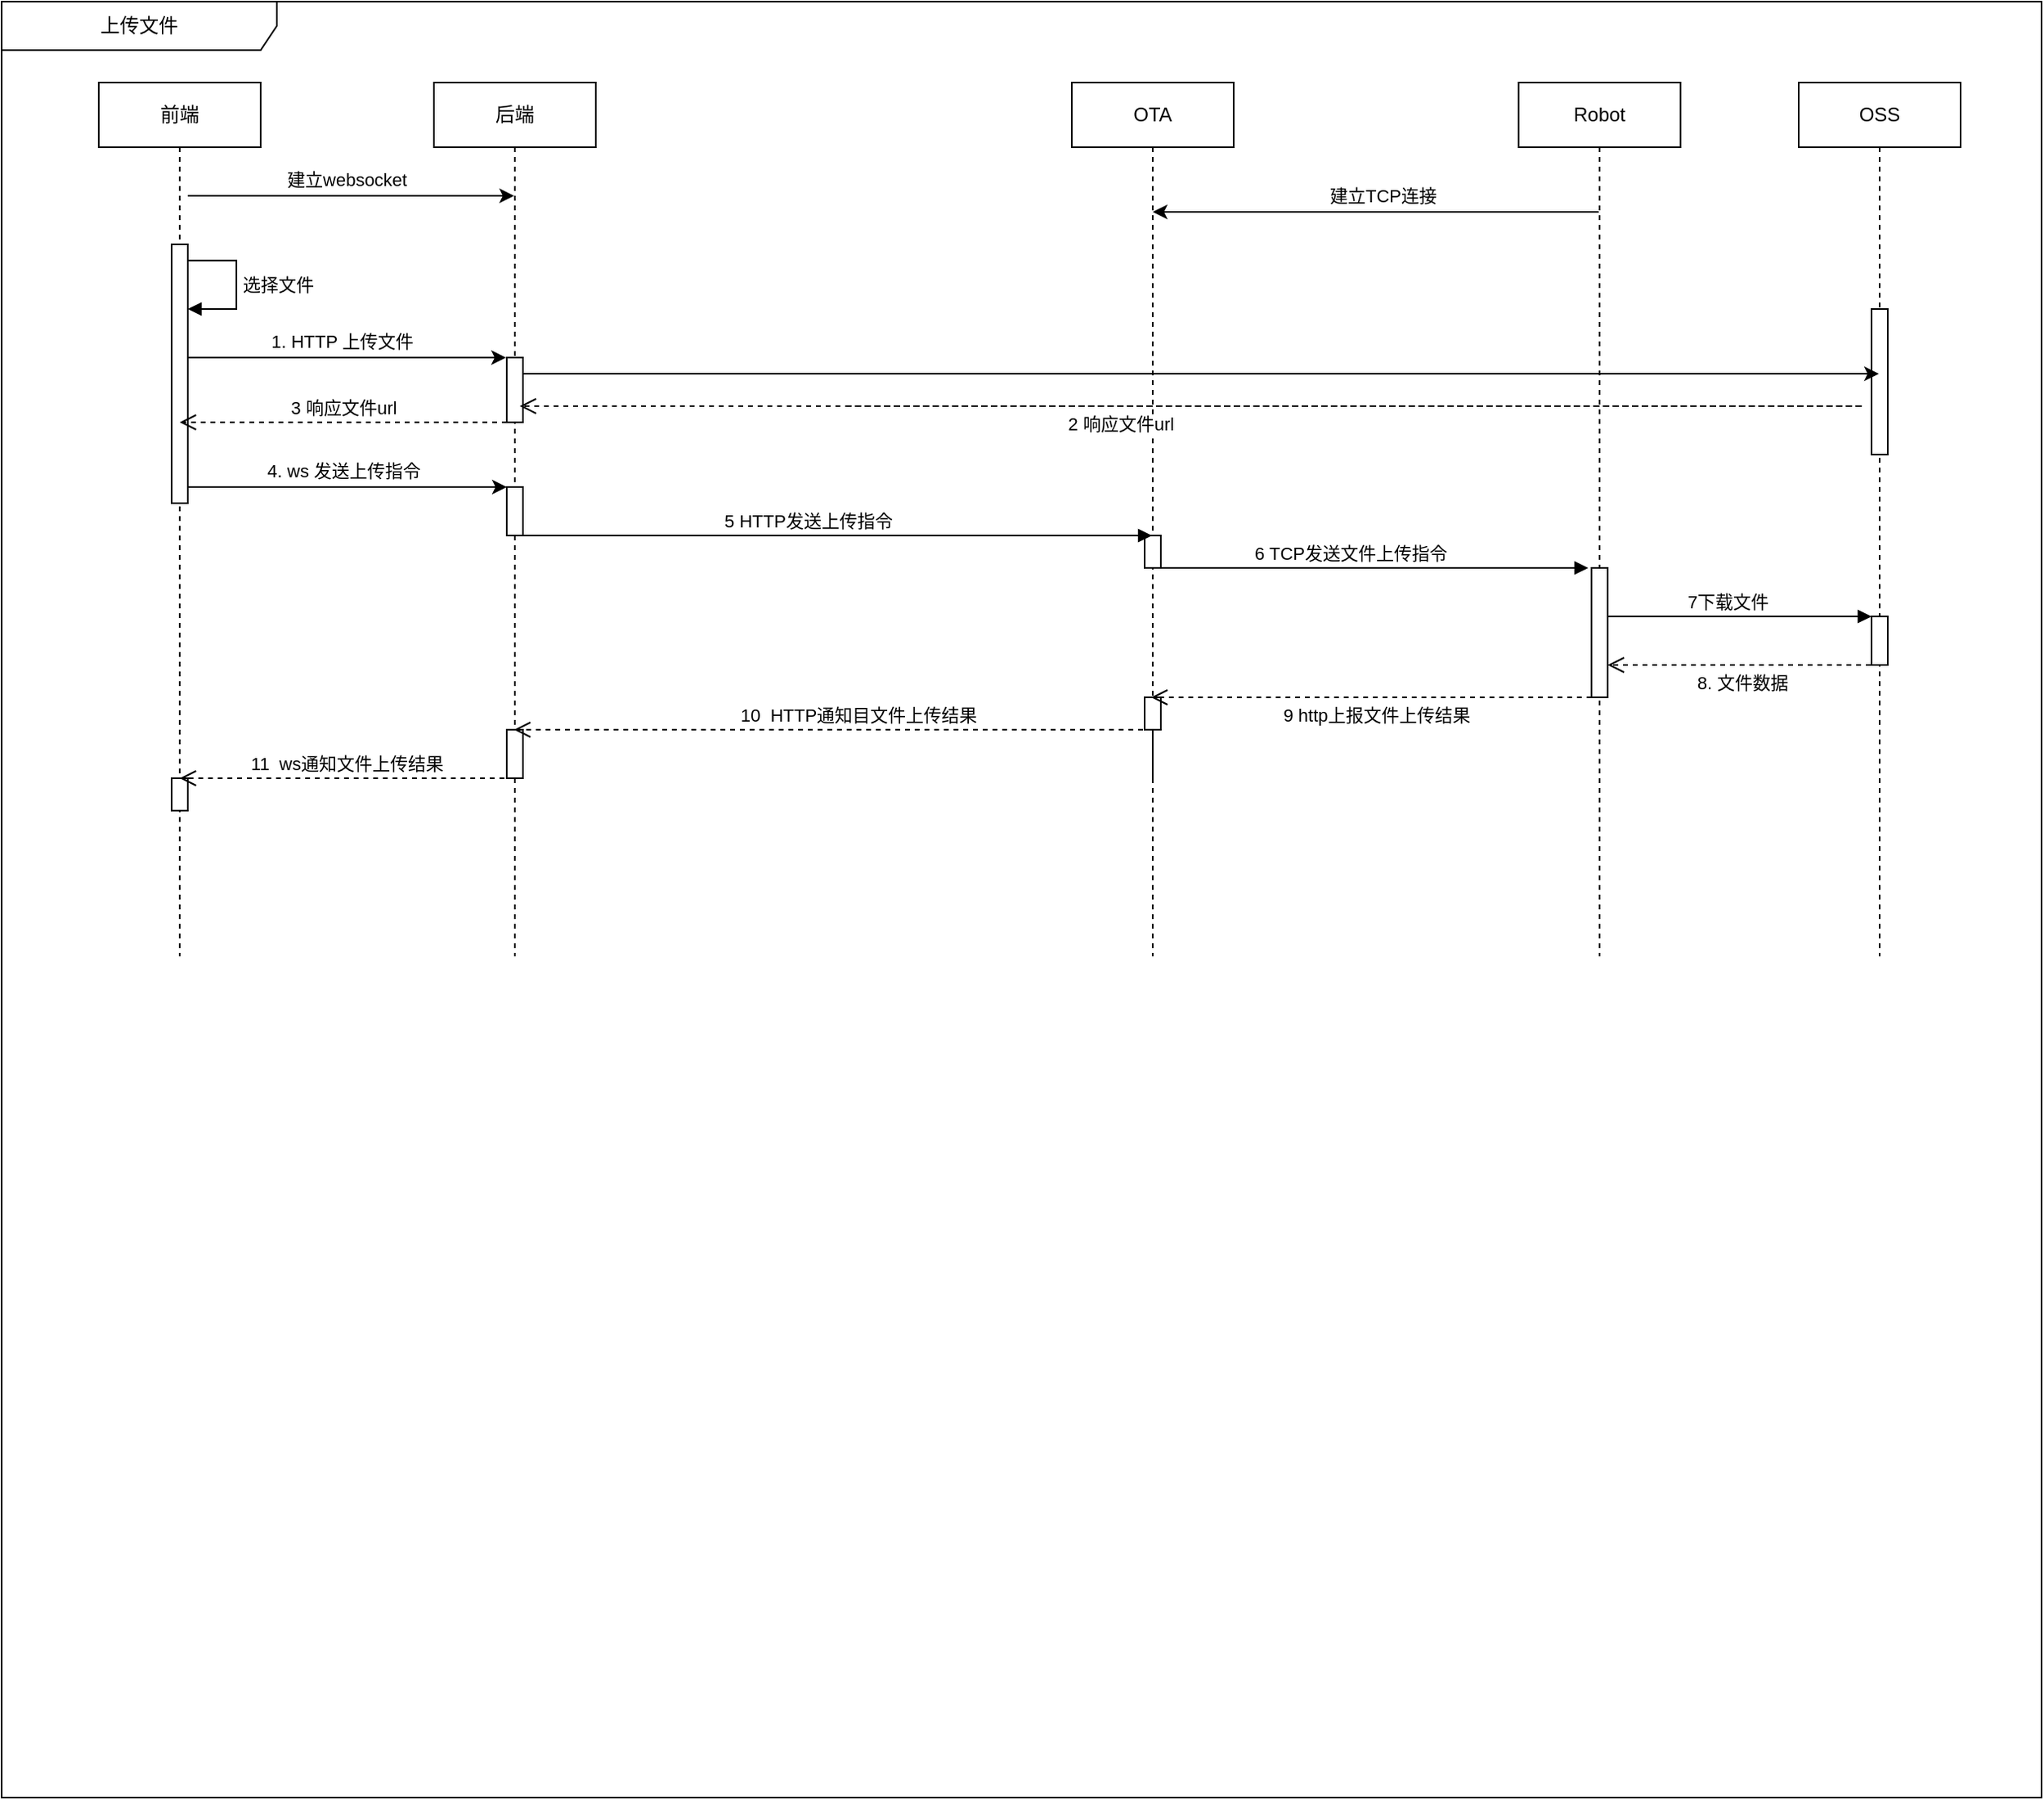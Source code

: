 <mxfile version="21.6.6" type="github">
  <diagram name="第 1 页" id="OGliJOE4tW2DUMZxxRDU">
    <mxGraphModel dx="1379" dy="756" grid="1" gridSize="10" guides="1" tooltips="1" connect="1" arrows="1" fold="1" page="1" pageScale="1" pageWidth="827" pageHeight="1169" math="0" shadow="0">
      <root>
        <mxCell id="0" />
        <mxCell id="1" parent="0" />
        <mxCell id="7R4Kz0LJVm2sexOzA-uK-1" value="Robot" style="shape=umlLifeline;perimeter=lifelinePerimeter;whiteSpace=wrap;html=1;container=1;dropTarget=0;collapsible=0;recursiveResize=0;outlineConnect=0;portConstraint=eastwest;newEdgeStyle={&quot;edgeStyle&quot;:&quot;elbowEdgeStyle&quot;,&quot;elbow&quot;:&quot;vertical&quot;,&quot;curved&quot;:0,&quot;rounded&quot;:0};" parent="1" vertex="1">
          <mxGeometry x="947" y="60" width="100" height="540" as="geometry" />
        </mxCell>
        <mxCell id="7R4Kz0LJVm2sexOzA-uK-2" value="上传文件" style="shape=umlFrame;whiteSpace=wrap;html=1;pointerEvents=0;width=170;height=30;" parent="1" vertex="1">
          <mxGeometry x="10" y="10" width="1260" height="1110" as="geometry" />
        </mxCell>
        <mxCell id="7R4Kz0LJVm2sexOzA-uK-3" value="OTA" style="shape=umlLifeline;perimeter=lifelinePerimeter;whiteSpace=wrap;html=1;container=1;dropTarget=0;collapsible=0;recursiveResize=0;outlineConnect=0;portConstraint=eastwest;newEdgeStyle={&quot;edgeStyle&quot;:&quot;elbowEdgeStyle&quot;,&quot;elbow&quot;:&quot;vertical&quot;,&quot;curved&quot;:0,&quot;rounded&quot;:0};" parent="1" vertex="1">
          <mxGeometry x="671" y="60" width="100" height="540" as="geometry" />
        </mxCell>
        <mxCell id="dUjvd-HKNAqpHXVFM26k-44" value="" style="html=1;points=[];perimeter=orthogonalPerimeter;outlineConnect=0;targetShapes=umlLifeline;portConstraint=eastwest;newEdgeStyle={&quot;edgeStyle&quot;:&quot;elbowEdgeStyle&quot;,&quot;elbow&quot;:&quot;vertical&quot;,&quot;curved&quot;:0,&quot;rounded&quot;:0};" parent="7R4Kz0LJVm2sexOzA-uK-3" vertex="1">
          <mxGeometry x="45" y="280" width="10" height="20" as="geometry" />
        </mxCell>
        <mxCell id="7R4Kz0LJVm2sexOzA-uK-14" value="" style="html=1;points=[];perimeter=orthogonalPerimeter;outlineConnect=0;targetShapes=umlLifeline;portConstraint=eastwest;newEdgeStyle={&quot;edgeStyle&quot;:&quot;elbowEdgeStyle&quot;,&quot;elbow&quot;:&quot;vertical&quot;,&quot;curved&quot;:0,&quot;rounded&quot;:0};" parent="7R4Kz0LJVm2sexOzA-uK-3" vertex="1">
          <mxGeometry x="45" y="380" width="10" height="20" as="geometry" />
        </mxCell>
        <mxCell id="7R4Kz0LJVm2sexOzA-uK-4" value="后端" style="shape=umlLifeline;perimeter=lifelinePerimeter;whiteSpace=wrap;html=1;container=1;dropTarget=0;collapsible=0;recursiveResize=0;outlineConnect=0;portConstraint=eastwest;newEdgeStyle={&quot;edgeStyle&quot;:&quot;elbowEdgeStyle&quot;,&quot;elbow&quot;:&quot;vertical&quot;,&quot;curved&quot;:0,&quot;rounded&quot;:0};" parent="1" vertex="1">
          <mxGeometry x="277" y="60" width="100" height="540" as="geometry" />
        </mxCell>
        <mxCell id="7R4Kz0LJVm2sexOzA-uK-35" value="" style="html=1;points=[];perimeter=orthogonalPerimeter;outlineConnect=0;targetShapes=umlLifeline;portConstraint=eastwest;newEdgeStyle={&quot;edgeStyle&quot;:&quot;elbowEdgeStyle&quot;,&quot;elbow&quot;:&quot;vertical&quot;,&quot;curved&quot;:0,&quot;rounded&quot;:0};" parent="7R4Kz0LJVm2sexOzA-uK-4" vertex="1">
          <mxGeometry x="45" y="400" width="10" height="30" as="geometry" />
        </mxCell>
        <mxCell id="dUjvd-HKNAqpHXVFM26k-61" value="" style="html=1;points=[];perimeter=orthogonalPerimeter;outlineConnect=0;targetShapes=umlLifeline;portConstraint=eastwest;newEdgeStyle={&quot;edgeStyle&quot;:&quot;elbowEdgeStyle&quot;,&quot;elbow&quot;:&quot;vertical&quot;,&quot;curved&quot;:0,&quot;rounded&quot;:0};" parent="7R4Kz0LJVm2sexOzA-uK-4" vertex="1">
          <mxGeometry x="45" y="170" width="10" height="40" as="geometry" />
        </mxCell>
        <mxCell id="dUjvd-HKNAqpHXVFM26k-40" value="" style="html=1;points=[];perimeter=orthogonalPerimeter;outlineConnect=0;targetShapes=umlLifeline;portConstraint=eastwest;newEdgeStyle={&quot;edgeStyle&quot;:&quot;elbowEdgeStyle&quot;,&quot;elbow&quot;:&quot;vertical&quot;,&quot;curved&quot;:0,&quot;rounded&quot;:0};" parent="7R4Kz0LJVm2sexOzA-uK-4" vertex="1">
          <mxGeometry x="45" y="250" width="10" height="30" as="geometry" />
        </mxCell>
        <mxCell id="7R4Kz0LJVm2sexOzA-uK-11" value="" style="html=1;points=[];perimeter=orthogonalPerimeter;outlineConnect=0;targetShapes=umlLifeline;portConstraint=eastwest;newEdgeStyle={&quot;edgeStyle&quot;:&quot;elbowEdgeStyle&quot;,&quot;elbow&quot;:&quot;vertical&quot;,&quot;curved&quot;:0,&quot;rounded&quot;:0};" parent="1" vertex="1">
          <mxGeometry x="992" y="360" width="10" height="80" as="geometry" />
        </mxCell>
        <mxCell id="7R4Kz0LJVm2sexOzA-uK-12" value="5 HTTP发送上传指令" style="html=1;verticalAlign=bottom;endArrow=block;edgeStyle=elbowEdgeStyle;elbow=vertical;curved=0;rounded=0;startArrow=none;" parent="1" target="7R4Kz0LJVm2sexOzA-uK-3" edge="1">
          <mxGeometry x="-0.09" relative="1" as="geometry">
            <mxPoint x="330" y="340" as="sourcePoint" />
            <Array as="points">
              <mxPoint x="561" y="340" />
              <mxPoint x="531" y="330" />
              <mxPoint x="401" y="350" />
              <mxPoint x="361" y="350" />
              <mxPoint x="401" y="320" />
              <mxPoint x="571" y="310" />
            </Array>
            <mxPoint as="offset" />
            <mxPoint x="596" y="340" as="targetPoint" />
          </mxGeometry>
        </mxCell>
        <mxCell id="7R4Kz0LJVm2sexOzA-uK-13" value="9 http上报文件上传结果" style="html=1;verticalAlign=bottom;endArrow=open;dashed=1;endSize=8;edgeStyle=elbowEdgeStyle;elbow=vertical;curved=0;rounded=0;startArrow=none;" parent="1" edge="1">
          <mxGeometry x="-0.017" y="20" relative="1" as="geometry">
            <mxPoint x="720" y="440" as="targetPoint" />
            <Array as="points">
              <mxPoint x="837" y="440" />
              <mxPoint x="892" y="570" />
              <mxPoint x="852" y="540" />
              <mxPoint x="872" y="550" />
              <mxPoint x="902" y="510" />
            </Array>
            <mxPoint as="offset" />
            <mxPoint x="992" y="440" as="sourcePoint" />
          </mxGeometry>
        </mxCell>
        <mxCell id="7R4Kz0LJVm2sexOzA-uK-15" value="10&amp;nbsp; HTTP通知目文件上传结果" style="html=1;verticalAlign=bottom;endArrow=open;dashed=1;endSize=8;edgeStyle=elbowEdgeStyle;elbow=vertical;curved=0;rounded=0;" parent="1" edge="1">
          <mxGeometry relative="1" as="geometry">
            <mxPoint x="721" y="490" as="sourcePoint" />
            <mxPoint x="326.5" y="460" as="targetPoint" />
            <Array as="points">
              <mxPoint x="580" y="460" />
              <mxPoint x="555" y="520" />
              <mxPoint x="635" y="550" />
              <mxPoint x="545" y="540" />
              <mxPoint x="425" y="530" />
              <mxPoint x="365" y="570" />
              <mxPoint x="565" y="530" />
            </Array>
          </mxGeometry>
        </mxCell>
        <mxCell id="k5PXEWsf904mykeDzKS9-6" value="OSS" style="shape=umlLifeline;perimeter=lifelinePerimeter;whiteSpace=wrap;html=1;container=1;dropTarget=0;collapsible=0;recursiveResize=0;outlineConnect=0;portConstraint=eastwest;newEdgeStyle={&quot;edgeStyle&quot;:&quot;elbowEdgeStyle&quot;,&quot;elbow&quot;:&quot;vertical&quot;,&quot;curved&quot;:0,&quot;rounded&quot;:0};" parent="1" vertex="1">
          <mxGeometry x="1120" y="60" width="100" height="540" as="geometry" />
        </mxCell>
        <mxCell id="dUjvd-HKNAqpHXVFM26k-74" value="" style="html=1;points=[];perimeter=orthogonalPerimeter;outlineConnect=0;targetShapes=umlLifeline;portConstraint=eastwest;newEdgeStyle={&quot;edgeStyle&quot;:&quot;elbowEdgeStyle&quot;,&quot;elbow&quot;:&quot;vertical&quot;,&quot;curved&quot;:0,&quot;rounded&quot;:0};" parent="k5PXEWsf904mykeDzKS9-6" vertex="1">
          <mxGeometry x="45" y="330" width="10" height="30" as="geometry" />
        </mxCell>
        <mxCell id="7LGhaAWBhXVdlIkoiQjn-10" value="" style="html=1;points=[];perimeter=orthogonalPerimeter;outlineConnect=0;targetShapes=umlLifeline;portConstraint=eastwest;newEdgeStyle={&quot;edgeStyle&quot;:&quot;elbowEdgeStyle&quot;,&quot;elbow&quot;:&quot;vertical&quot;,&quot;curved&quot;:0,&quot;rounded&quot;:0};" parent="k5PXEWsf904mykeDzKS9-6" vertex="1">
          <mxGeometry x="45" y="140" width="10" height="90" as="geometry" />
        </mxCell>
        <mxCell id="dUjvd-HKNAqpHXVFM26k-39" value="前端" style="shape=umlLifeline;perimeter=lifelinePerimeter;whiteSpace=wrap;html=1;container=1;dropTarget=0;collapsible=0;recursiveResize=0;outlineConnect=0;portConstraint=eastwest;newEdgeStyle={&quot;edgeStyle&quot;:&quot;elbowEdgeStyle&quot;,&quot;elbow&quot;:&quot;vertical&quot;,&quot;curved&quot;:0,&quot;rounded&quot;:0};" parent="1" vertex="1">
          <mxGeometry x="70" y="60" width="100" height="540" as="geometry" />
        </mxCell>
        <mxCell id="dUjvd-HKNAqpHXVFM26k-41" value="" style="html=1;points=[];perimeter=orthogonalPerimeter;outlineConnect=0;targetShapes=umlLifeline;portConstraint=eastwest;newEdgeStyle={&quot;edgeStyle&quot;:&quot;elbowEdgeStyle&quot;,&quot;elbow&quot;:&quot;vertical&quot;,&quot;curved&quot;:0,&quot;rounded&quot;:0};" parent="dUjvd-HKNAqpHXVFM26k-39" vertex="1">
          <mxGeometry x="45" y="100" width="10" height="160" as="geometry" />
        </mxCell>
        <mxCell id="dUjvd-HKNAqpHXVFM26k-42" value="选择文件" style="html=1;align=left;spacingLeft=2;endArrow=block;rounded=0;edgeStyle=orthogonalEdgeStyle;curved=0;rounded=0;" parent="dUjvd-HKNAqpHXVFM26k-39" source="dUjvd-HKNAqpHXVFM26k-41" target="dUjvd-HKNAqpHXVFM26k-41" edge="1">
          <mxGeometry relative="1" as="geometry">
            <mxPoint x="50" y="110" as="sourcePoint" />
            <Array as="points">
              <mxPoint x="85" y="110" />
              <mxPoint x="85" y="140" />
            </Array>
            <mxPoint as="offset" />
          </mxGeometry>
        </mxCell>
        <mxCell id="rs9oqlC2Odley0dmmfKc-18" value="" style="html=1;points=[];perimeter=orthogonalPerimeter;outlineConnect=0;targetShapes=umlLifeline;portConstraint=eastwest;newEdgeStyle={&quot;edgeStyle&quot;:&quot;elbowEdgeStyle&quot;,&quot;elbow&quot;:&quot;vertical&quot;,&quot;curved&quot;:0,&quot;rounded&quot;:0};" parent="dUjvd-HKNAqpHXVFM26k-39" vertex="1">
          <mxGeometry x="45" y="430" width="10" height="20" as="geometry" />
        </mxCell>
        <mxCell id="dUjvd-HKNAqpHXVFM26k-48" value="" style="endArrow=classic;html=1;rounded=0;" parent="1" edge="1">
          <mxGeometry width="50" height="50" relative="1" as="geometry">
            <mxPoint x="125" y="130" as="sourcePoint" />
            <mxPoint x="326.5" y="130" as="targetPoint" />
          </mxGeometry>
        </mxCell>
        <mxCell id="dUjvd-HKNAqpHXVFM26k-50" value="建立websocket" style="edgeLabel;html=1;align=center;verticalAlign=middle;resizable=0;points=[];" parent="dUjvd-HKNAqpHXVFM26k-48" vertex="1" connectable="0">
          <mxGeometry x="-0.031" relative="1" as="geometry">
            <mxPoint y="-10" as="offset" />
          </mxGeometry>
        </mxCell>
        <mxCell id="dUjvd-HKNAqpHXVFM26k-51" value="" style="endArrow=classic;html=1;rounded=0;" parent="1" source="7R4Kz0LJVm2sexOzA-uK-1" target="7R4Kz0LJVm2sexOzA-uK-3" edge="1">
          <mxGeometry width="50" height="50" relative="1" as="geometry">
            <mxPoint x="1000" y="120" as="sourcePoint" />
            <mxPoint x="726" y="120" as="targetPoint" />
            <Array as="points">
              <mxPoint x="880" y="140" />
            </Array>
          </mxGeometry>
        </mxCell>
        <mxCell id="dUjvd-HKNAqpHXVFM26k-52" value="建立TCP连接" style="edgeLabel;html=1;align=center;verticalAlign=middle;resizable=0;points=[];" parent="dUjvd-HKNAqpHXVFM26k-51" vertex="1" connectable="0">
          <mxGeometry x="-0.031" relative="1" as="geometry">
            <mxPoint y="-10" as="offset" />
          </mxGeometry>
        </mxCell>
        <mxCell id="dUjvd-HKNAqpHXVFM26k-55" value="" style="endArrow=classic;html=1;rounded=0;" parent="1" source="dUjvd-HKNAqpHXVFM26k-41" edge="1">
          <mxGeometry width="50" height="50" relative="1" as="geometry">
            <mxPoint x="130" y="230" as="sourcePoint" />
            <mxPoint x="321.5" y="230" as="targetPoint" />
          </mxGeometry>
        </mxCell>
        <mxCell id="dUjvd-HKNAqpHXVFM26k-56" value="1. HTTP 上传文件" style="edgeLabel;html=1;align=center;verticalAlign=middle;resizable=0;points=[];" parent="dUjvd-HKNAqpHXVFM26k-55" vertex="1" connectable="0">
          <mxGeometry x="-0.031" relative="1" as="geometry">
            <mxPoint y="-10" as="offset" />
          </mxGeometry>
        </mxCell>
        <mxCell id="rs9oqlC2Odley0dmmfKc-19" value="11&amp;nbsp; ws通知文件上传结果" style="html=1;verticalAlign=bottom;endArrow=open;dashed=1;endSize=8;edgeStyle=elbowEdgeStyle;elbow=vertical;curved=0;rounded=0;" parent="1" edge="1">
          <mxGeometry relative="1" as="geometry">
            <mxPoint x="326.5" y="490" as="sourcePoint" />
            <mxPoint x="120" y="490" as="targetPoint" />
            <Array as="points">
              <mxPoint x="253" y="490" />
              <mxPoint x="228" y="570" />
              <mxPoint x="308" y="600" />
              <mxPoint x="218" y="590" />
              <mxPoint x="98" y="580" />
              <mxPoint x="38" y="620" />
              <mxPoint x="238" y="580" />
            </Array>
          </mxGeometry>
        </mxCell>
        <mxCell id="7LGhaAWBhXVdlIkoiQjn-1" value="3 响应文件url" style="html=1;verticalAlign=bottom;endArrow=open;dashed=1;endSize=8;edgeStyle=elbowEdgeStyle;elbow=vertical;curved=0;rounded=0;" parent="1" source="dUjvd-HKNAqpHXVFM26k-61" edge="1">
          <mxGeometry relative="1" as="geometry">
            <mxPoint x="120" y="270" as="targetPoint" />
            <Array as="points">
              <mxPoint x="330" y="270" />
              <mxPoint x="382" y="225" />
              <mxPoint x="402" y="235" />
              <mxPoint x="432" y="195" />
            </Array>
            <mxPoint as="offset" />
            <mxPoint x="310" y="270" as="sourcePoint" />
          </mxGeometry>
        </mxCell>
        <mxCell id="7LGhaAWBhXVdlIkoiQjn-3" value="" style="endArrow=classic;html=1;rounded=0;" parent="1" source="dUjvd-HKNAqpHXVFM26k-41" target="dUjvd-HKNAqpHXVFM26k-40" edge="1">
          <mxGeometry width="50" height="50" relative="1" as="geometry">
            <mxPoint x="130" y="310" as="sourcePoint" />
            <mxPoint x="320" y="310" as="targetPoint" />
            <Array as="points">
              <mxPoint x="230" y="310" />
            </Array>
          </mxGeometry>
        </mxCell>
        <mxCell id="7LGhaAWBhXVdlIkoiQjn-4" value="4. ws 发送上传指令" style="edgeLabel;html=1;align=center;verticalAlign=middle;resizable=0;points=[];" parent="7LGhaAWBhXVdlIkoiQjn-3" vertex="1" connectable="0">
          <mxGeometry x="-0.031" relative="1" as="geometry">
            <mxPoint y="-10" as="offset" />
          </mxGeometry>
        </mxCell>
        <mxCell id="7LGhaAWBhXVdlIkoiQjn-9" value="6 TCP发送文件上传指令" style="html=1;verticalAlign=bottom;endArrow=block;edgeStyle=elbowEdgeStyle;elbow=vertical;curved=0;rounded=0;startArrow=none;" parent="1" edge="1">
          <mxGeometry x="-0.09" relative="1" as="geometry">
            <mxPoint x="720" y="360" as="sourcePoint" />
            <Array as="points">
              <mxPoint x="951" y="360" />
              <mxPoint x="921" y="350" />
              <mxPoint x="791" y="370" />
              <mxPoint x="751" y="370" />
              <mxPoint x="791" y="340" />
              <mxPoint x="961" y="330" />
            </Array>
            <mxPoint as="offset" />
            <mxPoint x="990" y="360" as="targetPoint" />
          </mxGeometry>
        </mxCell>
        <mxCell id="7LGhaAWBhXVdlIkoiQjn-11" value="" style="endArrow=classic;html=1;rounded=0;" parent="1" target="k5PXEWsf904mykeDzKS9-6" edge="1">
          <mxGeometry width="50" height="50" relative="1" as="geometry">
            <mxPoint x="332" y="240" as="sourcePoint" />
            <mxPoint x="528.5" y="240" as="targetPoint" />
          </mxGeometry>
        </mxCell>
        <mxCell id="7LGhaAWBhXVdlIkoiQjn-13" value="2 响应文件url" style="html=1;verticalAlign=bottom;endArrow=open;dashed=1;endSize=8;edgeStyle=elbowEdgeStyle;elbow=vertical;curved=0;rounded=0;" parent="1" edge="1">
          <mxGeometry x="0.492" y="20" relative="1" as="geometry">
            <mxPoint x="330" y="260" as="targetPoint" />
            <Array as="points">
              <mxPoint x="1160" y="260" />
              <mxPoint x="592" y="215" />
              <mxPoint x="612" y="225" />
              <mxPoint x="642" y="185" />
            </Array>
            <mxPoint as="offset" />
            <mxPoint x="532" y="260" as="sourcePoint" />
          </mxGeometry>
        </mxCell>
        <mxCell id="p-092rfMFEDxikWXzcvo-1" value="7下载文件" style="html=1;verticalAlign=bottom;endArrow=block;edgeStyle=elbowEdgeStyle;elbow=horizontal;curved=0;rounded=0;startArrow=none;" edge="1" parent="1" source="7R4Kz0LJVm2sexOzA-uK-11">
          <mxGeometry x="-0.09" relative="1" as="geometry">
            <mxPoint x="1010" y="400" as="sourcePoint" />
            <Array as="points">
              <mxPoint x="1070" y="390" />
              <mxPoint x="1081" y="410" />
              <mxPoint x="1041" y="410" />
              <mxPoint x="1081" y="380" />
              <mxPoint x="1251" y="370" />
            </Array>
            <mxPoint as="offset" />
            <mxPoint x="1165" y="390" as="targetPoint" />
          </mxGeometry>
        </mxCell>
        <mxCell id="p-092rfMFEDxikWXzcvo-2" value="8. 文件数据" style="html=1;verticalAlign=bottom;endArrow=open;dashed=1;endSize=8;edgeStyle=elbowEdgeStyle;elbow=vertical;curved=0;rounded=0;startArrow=none;" edge="1" parent="1" target="7R4Kz0LJVm2sexOzA-uK-11">
          <mxGeometry x="-0.017" y="20" relative="1" as="geometry">
            <mxPoint x="1010" y="420" as="targetPoint" />
            <Array as="points">
              <mxPoint x="1009.5" y="420" />
              <mxPoint x="1064.5" y="550" />
              <mxPoint x="1024.5" y="520" />
              <mxPoint x="1044.5" y="530" />
              <mxPoint x="1074.5" y="490" />
            </Array>
            <mxPoint as="offset" />
            <mxPoint x="1164.5" y="420" as="sourcePoint" />
          </mxGeometry>
        </mxCell>
      </root>
    </mxGraphModel>
  </diagram>
</mxfile>
